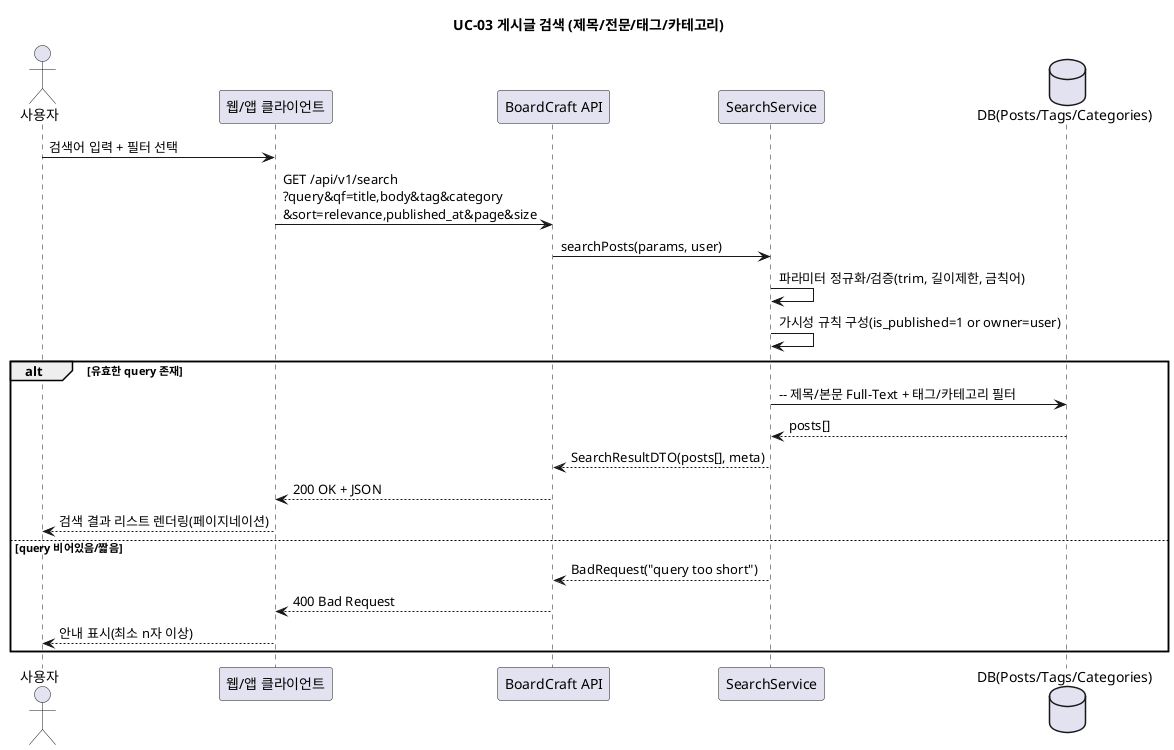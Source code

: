 @startuml
title UC-03 게시글 검색 (제목/전문/태그/카테고리)

actor 사용자 as User
participant "웹/앱 클라이언트" as Client
participant "BoardCraft API" as API
participant "SearchService" as Service
database "DB(Posts/Tags/Categories)" as DB

User -> Client : 검색어 입력 + 필터 선택
Client -> API : GET /api/v1/search\n?query&qf=title,body&tag&category\n&sort=relevance,published_at&page&size

API -> Service : searchPosts(params, user)

Service -> Service : 파라미터 정규화/검증(trim, 길이제한, 금칙어)
Service -> Service : 가시성 규칙 구성(is_published=1 or owner=user)

alt 유효한 query 존재
  Service -> DB : -- 제목/본문 Full-Text + 태그/카테고리 필터
  DB --> Service : posts[]
  Service --> API : SearchResultDTO(posts[], meta)
  API --> Client : 200 OK + JSON
  Client --> User : 검색 결과 리스트 렌더링(페이지네이션)
else query 비어있음/짧음
  Service --> API : BadRequest("query too short")
  API --> Client : 400 Bad Request
  Client --> User : 안내 표시(최소 n자 이상)
end
@enduml
